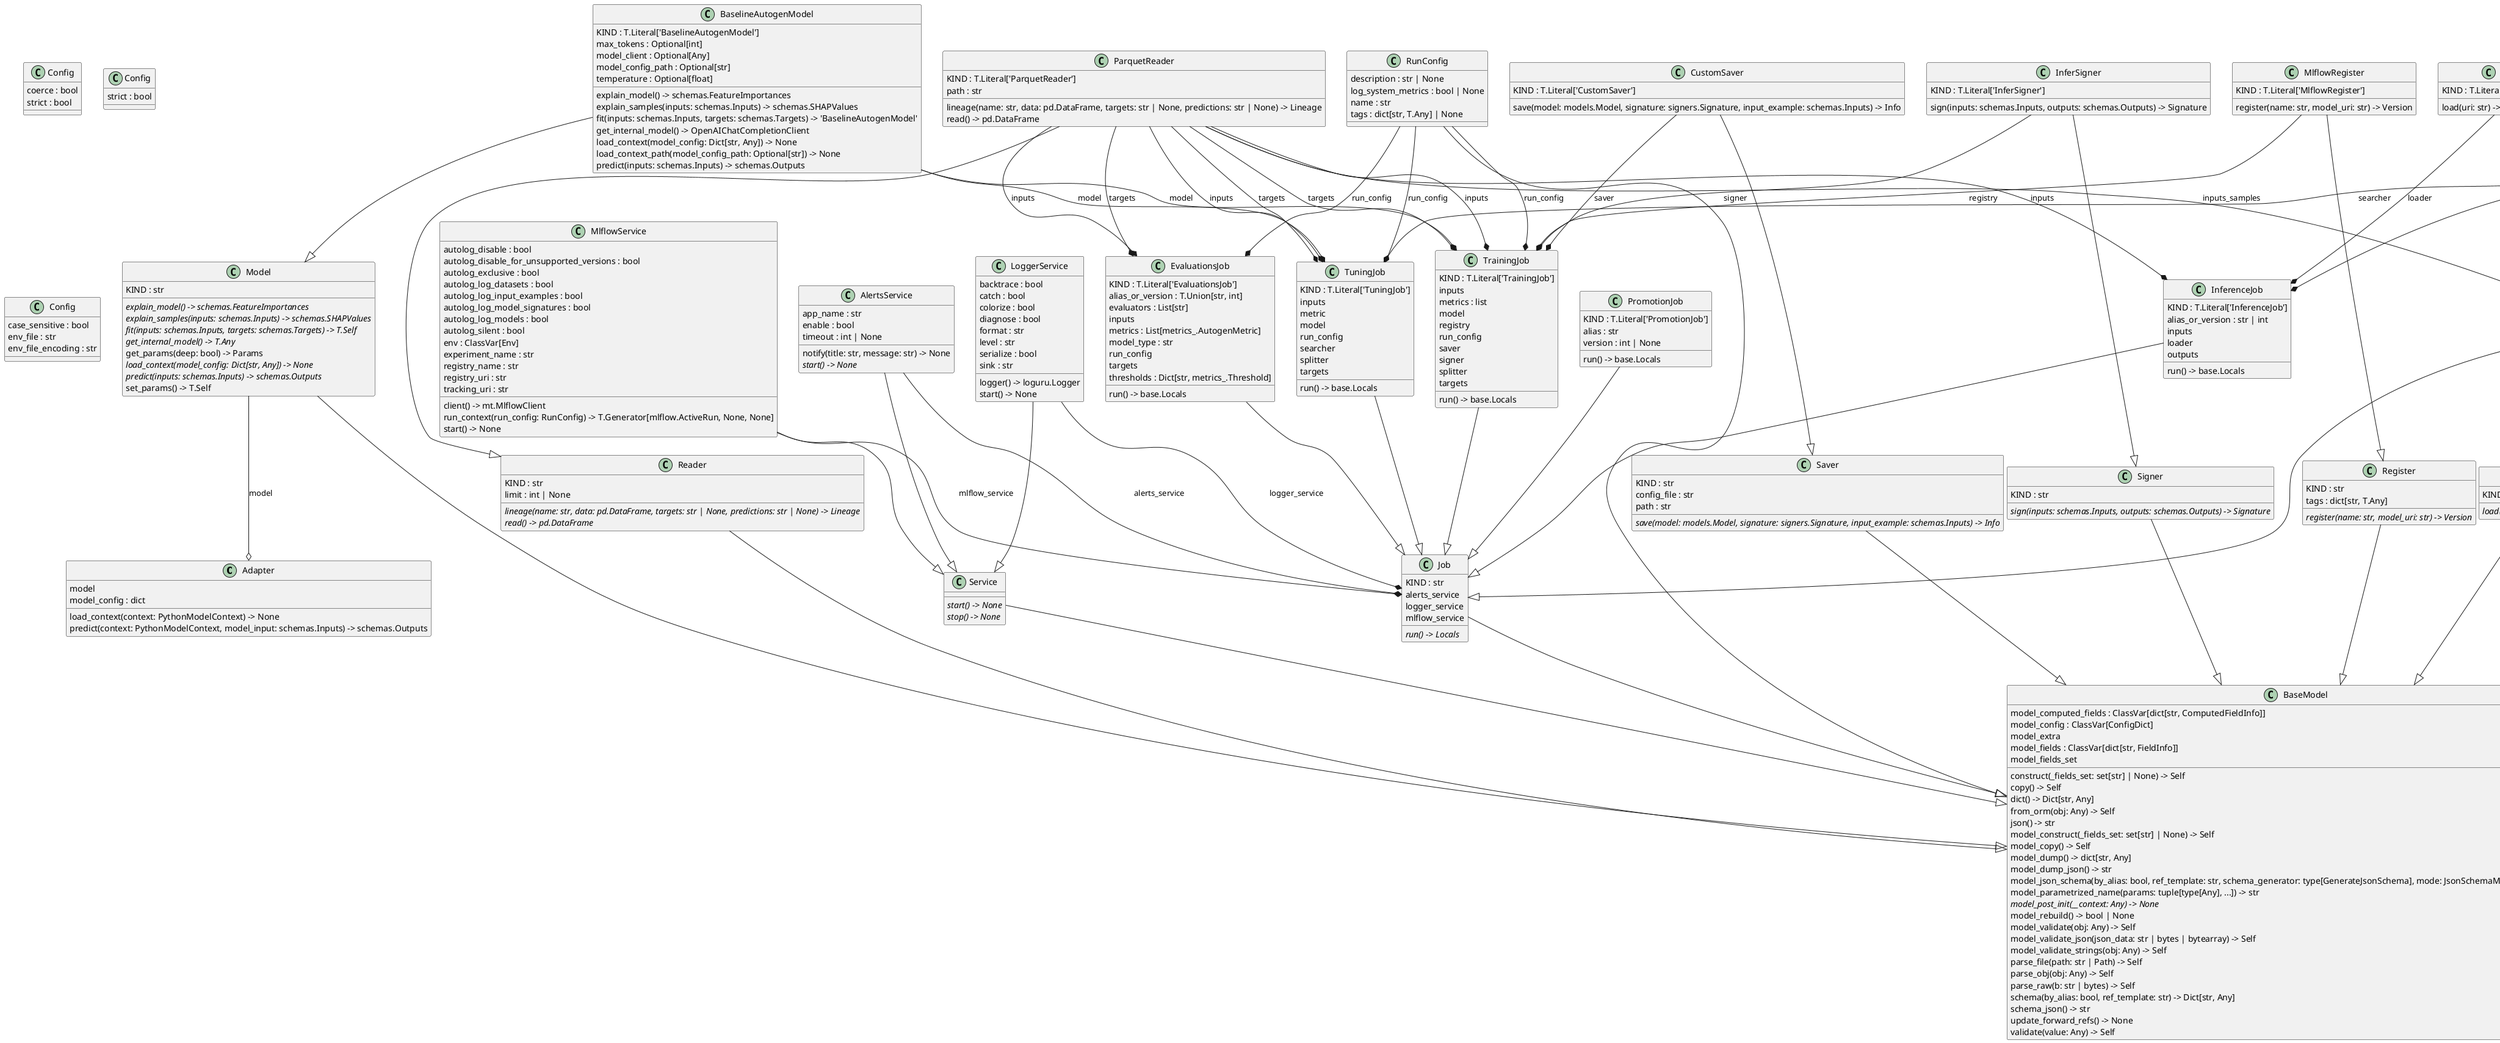 @startuml classes_autogen_team
set namespaceSeparator none
class "Adapter" as autogen_team.io.registries.CustomSaver.Adapter {
  model
  model_config : dict
  load_context(context: PythonModelContext) -> None
  predict(context: PythonModelContext, model_input: schemas.Inputs) -> schemas.Outputs
}
class "Adapter" as autogen_team.io.registries.Loader.Adapter {
  {abstract}load_context(model_config: Dict[str, Any]) -> None
  {abstract}predict(inputs: schemas.Inputs) -> schemas.Outputs
}
class "Adapter" as autogen_team.io.registries.CustomLoader.Adapter {
  model
  load_context(model_config: Dict[str, Any]) -> None
  predict(inputs: schemas.Inputs) -> schemas.Outputs
}
class "AlertsService" as autogen_team.io.services.AlertsService {
  app_name : str
  enable : bool
  timeout : int | None
  notify(title: str, message: str) -> None
  {abstract}start() -> None
}
class "AutogenConversationMetric" as autogen_team.core.metrics.AutogenConversationMetric {
  KIND : T.Literal['AutogenConversationMetric']
  check_error_messages : bool
  check_termination : bool
  score(targets: pd.DataFrame, outputs: pd.DataFrame) -> float
}
class "AutogenMetric" as autogen_team.core.metrics.AutogenMetric {
  KIND : T.Literal['AutogenMetric']
  metric_type : T.Literal['exact_match', 'similarity', 'length_ratio']
  similarity_threshold : Optional[float]
  score(targets: pd.DataFrame, outputs: pd.DataFrame) -> float
}
class "BaseModel" as pydantic.main.BaseModel {
  model_computed_fields : ClassVar[dict[str, ComputedFieldInfo]]
  model_config : ClassVar[ConfigDict]
  model_extra
  model_fields : ClassVar[dict[str, FieldInfo]]
  model_fields_set
  construct(_fields_set: set[str] | None) -> Self
  copy() -> Self
  dict() -> Dict[str, Any]
  from_orm(obj: Any) -> Self
  json() -> str
  model_construct(_fields_set: set[str] | None) -> Self
  model_copy() -> Self
  model_dump() -> dict[str, Any]
  model_dump_json() -> str
  model_json_schema(by_alias: bool, ref_template: str, schema_generator: type[GenerateJsonSchema], mode: JsonSchemaMode) -> dict[str, Any]
  model_parametrized_name(params: tuple[type[Any], ...]) -> str
  {abstract}model_post_init(__context: Any) -> None
  model_rebuild() -> bool | None
  model_validate(obj: Any) -> Self
  model_validate_json(json_data: str | bytes | bytearray) -> Self
  model_validate_strings(obj: Any) -> Self
  parse_file(path: str | Path) -> Self
  parse_obj(obj: Any) -> Self
  parse_raw(b: str | bytes) -> Self
  schema(by_alias: bool, ref_template: str) -> Dict[str, Any]
  schema_json() -> str
  update_forward_refs() -> None
  validate(value: Any) -> Self
}
class "BaselineAutogenModel" as autogen_team.core.models.BaselineAutogenModel {
  KIND : T.Literal['BaselineAutogenModel']
  max_tokens : Optional[int]
  model_client : Optional[Any]
  model_config_path : Optional[str]
  temperature : Optional[float]
  explain_model() -> schemas.FeatureImportances
  explain_samples(inputs: schemas.Inputs) -> schemas.SHAPValues
  fit(inputs: schemas.Inputs, targets: schemas.Targets) -> 'BaselineAutogenModel'
  get_internal_model() -> OpenAIChatCompletionClient
  load_context(model_config: Dict[str, Any]) -> None
  load_context_path(model_config_path: Optional[str]) -> None
  predict(inputs: schemas.Inputs) -> schemas.Outputs
}
class "Config" as autogen_team.core.schemas.Schema.Config {
  coerce : bool
  strict : bool
}
class "Config" as autogen_team.core.schemas.SHAPValuesSchema.Config {
  strict : bool
}
class "Config" as autogen_team.io.osvariables.Env.Config {
  case_sensitive : bool
  env_file : str
  env_file_encoding : str
}
class "CustomLoader" as autogen_team.io.registries.CustomLoader {
  KIND : T.Literal['CustomLoader']
  load(uri: str) -> 'CustomLoader.Adapter'
}
class "CustomSaver" as autogen_team.io.registries.CustomSaver {
  KIND : T.Literal['CustomSaver']
  save(model: models.Model, signature: signers.Signature, input_example: schemas.Inputs) -> Info
}
class "Env" as autogen_team.io.osvariables.Env {
  mlflow_experiment_name : str
  mlflow_registered_model_name : str
  mlflow_registry_uri : str
  mlflow_tracking_uri : str
}
class "EvaluationsJob" as autogen_team.jobs.evaluations.EvaluationsJob {
  KIND : T.Literal['EvaluationsJob']
  alias_or_version : T.Union[str, int]
  evaluators : List[str]
  inputs
  metrics : List[metrics_.AutogenMetric]
  model_type : str
  run_config
  targets
  thresholds : Dict[str, metrics_.Threshold]
  run() -> base.Locals
}
class "ExplanationsJob" as autogen_team.jobs.explanations.ExplanationsJob {
  KIND : T.Literal['ExplanationsJob']
  alias_or_version : str | int
  inputs_samples
  loader
  models_explanations
  samples_explanations
  run() -> base.Locals
}
class "FeatureImportancesSchema" as autogen_team.core.schemas.FeatureImportancesSchema {
  feature : papd.Series[padt.String]
  importance : papd.Series[padt.Float32]
}
class "GridCVSearcher" as autogen_team.utils.searchers.GridCVSearcher {
  KIND : T.Literal['GridCVSearcher']
  error_score : str | float
  n_jobs : int | None
  refit : bool
  return_train_score : bool
  verbose : int
  search(model: models.Model, metric: metrics.Metric, inputs: schemas.Inputs, targets: schemas.Targets, cv: CrossValidation) -> Results
}
class "InferSigner" as autogen_team.utils.signers.InferSigner {
  KIND : T.Literal['InferSigner']
  sign(inputs: schemas.Inputs, outputs: schemas.Outputs) -> Signature
}
class "InferenceJob" as autogen_team.jobs.inference.InferenceJob {
  KIND : T.Literal['InferenceJob']
  alias_or_version : str | int
  inputs
  loader
  outputs
  run() -> base.Locals
}
class "InputsSchema" as autogen_team.core.schemas.InputsSchema {
  input : papd.Series[padt.String]
}
class "Job" as autogen_team.jobs.base.Job {
  KIND : str
  alerts_service
  logger_service
  mlflow_service
  {abstract}run() -> Locals
}
class "Loader" as autogen_team.io.registries.Loader {
  KIND : str
  {abstract}load(uri: str) -> 'Loader.Adapter'
}
class "LoggerService" as autogen_team.io.services.LoggerService {
  backtrace : bool
  catch : bool
  colorize : bool
  diagnose : bool
  format : str
  level : str
  serialize : bool
  sink : str
  logger() -> loguru.Logger
  start() -> None
}
class "MainSettings" as autogen_team.settings.MainSettings {
  job
}
class "MetadataSchema" as autogen_team.core.schemas.MetadataSchema {
  model_version : papd.Series[padt.String]
  timestamp : papd.Series[padt.String]
}
class "Metric" as autogen_team.core.metrics.Metric {
  KIND : str
  greater_is_better : bool
  name : str
  {abstract}score(targets: pd.DataFrame, outputs: pd.DataFrame) -> float
  scorer(model: models.Model, inputs: schemas.Inputs, targets: pd.DataFrame) -> float
  to_mlflow() -> MlflowMetric
}
class "MlflowRegister" as autogen_team.io.registries.MlflowRegister {
  KIND : T.Literal['MlflowRegister']
  register(name: str, model_uri: str) -> Version
}
class "MlflowService" as autogen_team.io.services.MlflowService {
  autolog_disable : bool
  autolog_disable_for_unsupported_versions : bool
  autolog_exclusive : bool
  autolog_log_datasets : bool
  autolog_log_input_examples : bool
  autolog_log_model_signatures : bool
  autolog_log_models : bool
  autolog_silent : bool
  env : ClassVar[Env]
  experiment_name : str
  registry_name : str
  registry_uri : str
  tracking_uri : str
  client() -> mt.MlflowClient
  run_context(run_config: RunConfig) -> T.Generator[mlflow.ActiveRun, None, None]
  start() -> None
}
class "Model" as autogen_team.core.models.Model {
  KIND : str
  {abstract}explain_model() -> schemas.FeatureImportances
  {abstract}explain_samples(inputs: schemas.Inputs) -> schemas.SHAPValues
  {abstract}fit(inputs: schemas.Inputs, targets: schemas.Targets) -> T.Self
  {abstract}get_internal_model() -> T.Any
  get_params(deep: bool) -> Params
  {abstract}load_context(model_config: Dict[str, Any]) -> None
  {abstract}predict(inputs: schemas.Inputs) -> schemas.Outputs
  set_params() -> T.Self
}
class "OutputsSchema" as autogen_team.core.schemas.OutputsSchema {
  metadata : papd.Series[padt.Object]
  response : papd.Series[padt.String]
}
class "ParquetReader" as autogen_team.io.datasets.ParquetReader {
  KIND : T.Literal['ParquetReader']
  path : str
  lineage(name: str, data: pd.DataFrame, targets: str | None, predictions: str | None) -> Lineage
  read() -> pd.DataFrame
}
class "ParquetWriter" as autogen_team.io.datasets.ParquetWriter {
  KIND : T.Literal['ParquetWriter']
  path : str
  write(data: pd.DataFrame) -> None
}
class "PromotionJob" as autogen_team.jobs.promotion.PromotionJob {
  KIND : T.Literal['PromotionJob']
  alias : str
  version : int | None
  run() -> base.Locals
}
class "Reader" as autogen_team.io.datasets.Reader {
  KIND : str
  limit : int | None
  {abstract}lineage(name: str, data: pd.DataFrame, targets: str | None, predictions: str | None) -> Lineage
  {abstract}read() -> pd.DataFrame
}
class "Register" as autogen_team.io.registries.Register {
  KIND : str
  tags : dict[str, T.Any]
  {abstract}register(name: str, model_uri: str) -> Version
}
class "RunConfig" as autogen_team.io.services.MlflowService.RunConfig {
  description : str | None
  log_system_metrics : bool | None
  name : str
  tags : dict[str, T.Any] | None
}
class "SHAPValuesSchema" as autogen_team.core.schemas.SHAPValuesSchema {
  explanation : papd.Series[padt.String]
  sample : papd.Series[padt.String]
  shap_value : papd.Series[padt.Float32]
}
class "Saver" as autogen_team.io.registries.Saver {
  KIND : str
  config_file : str
  path : str
  {abstract}save(model: models.Model, signature: signers.Signature, input_example: schemas.Inputs) -> Info
}
class "Schema" as autogen_team.core.schemas.Schema {
  check(data: pd.DataFrame) -> papd.DataFrame[TSchema]
}
class "Searcher" as autogen_team.utils.searchers.Searcher {
  KIND : str
  param_grid : dict
  {abstract}search(model: models.Model, metric: metrics.Metric, inputs: schemas.Inputs, targets: schemas.Targets, cv: CrossValidation) -> Results
}
class "Service" as autogen_team.io.services.Service {
  {abstract}start() -> None
  {abstract}stop() -> None
}
class "Settings" as autogen_team.settings.Settings {
}
class "Signer" as autogen_team.utils.signers.Signer {
  KIND : str
  {abstract}sign(inputs: schemas.Inputs, outputs: schemas.Outputs) -> Signature
}
class "Singleton" as autogen_team.io.osvariables.Singleton {
}
class "Splitter" as autogen_team.utils.splitters.Splitter {
  KIND : str
  {abstract}get_n_splits(inputs: schemas.Inputs, targets: schemas.Targets, groups: Index | None) -> int
  {abstract}split(inputs: schemas.Inputs, targets: schemas.Targets, groups: Index | None) -> TrainTestSplits
}
class "TargetsSchema" as autogen_team.core.schemas.TargetsSchema {
  input_target : papd.Series[padt.String]
  response : papd.Series[padt.String]
}
class "Threshold" as autogen_team.core.metrics.Threshold {
  greater_is_better : bool
  threshold : int | float
  to_mlflow() -> MlflowThreshold
}
class "TimeSeriesSplitter" as autogen_team.utils.splitters.TimeSeriesSplitter {
  KIND : T.Literal['TimeSeriesSplitter']
  gap : int
  n_splits : int
  test_size : int | float
  get_n_splits(inputs: schemas.Inputs, targets: schemas.Targets, groups: Index | None) -> int
  split(inputs: schemas.Inputs, targets: schemas.Targets, groups: Index | None) -> TrainTestSplits
}
class "TrainTestSplitter" as autogen_team.utils.splitters.TrainTestSplitter {
  KIND : T.Literal['TrainTestSplitter']
  random_state : int
  shuffle : bool
  test_size : int | float
  get_n_splits(inputs: schemas.Inputs, targets: schemas.Targets, groups: Index | None) -> int
  split(inputs: schemas.Inputs, targets: schemas.Targets, groups: Index | None) -> TrainTestSplits
}
class "TrainingJob" as autogen_team.jobs.training.TrainingJob {
  KIND : T.Literal['TrainingJob']
  inputs
  metrics : list
  model
  registry
  run_config
  saver
  signer
  splitter
  targets
  run() -> base.Locals
}
class "TuningJob" as autogen_team.jobs.tuning.TuningJob {
  KIND : T.Literal['TuningJob']
  inputs
  metric
  model
  run_config
  searcher
  splitter
  targets
  run() -> base.Locals
}
class "Writer" as autogen_team.io.datasets.Writer {
  KIND : str
  {abstract}write(data: pd.DataFrame) -> None
}
autogen_team.core.metrics.AutogenConversationMetric --|> autogen_team.core.metrics.Metric
autogen_team.core.metrics.AutogenMetric --|> autogen_team.core.metrics.Metric
autogen_team.core.metrics.Metric --|> pydantic.main.BaseModel
autogen_team.core.metrics.Threshold --|> pydantic.main.BaseModel
autogen_team.core.models.BaselineAutogenModel --|> autogen_team.core.models.Model
autogen_team.core.models.Model --|> pydantic.main.BaseModel
autogen_team.core.schemas.FeatureImportancesSchema --|> autogen_team.core.schemas.Schema
autogen_team.core.schemas.InputsSchema --|> autogen_team.core.schemas.Schema
autogen_team.core.schemas.MetadataSchema --|> autogen_team.core.schemas.Schema
autogen_team.core.schemas.OutputsSchema --|> autogen_team.core.schemas.Schema
autogen_team.core.schemas.SHAPValuesSchema --|> autogen_team.core.schemas.Schema
autogen_team.core.schemas.TargetsSchema --|> autogen_team.core.schemas.Schema
autogen_team.io.datasets.ParquetReader --|> autogen_team.io.datasets.Reader
autogen_team.io.datasets.ParquetWriter --|> autogen_team.io.datasets.Writer
autogen_team.io.datasets.Reader --|> pydantic.main.BaseModel
autogen_team.io.datasets.Writer --|> pydantic.main.BaseModel
autogen_team.io.osvariables.Env --|> autogen_team.io.osvariables.Singleton
autogen_team.io.registries.CustomLoader --|> autogen_team.io.registries.Loader
autogen_team.io.registries.CustomLoader.Adapter --|> autogen_team.io.registries.Loader.Adapter
autogen_team.io.registries.CustomSaver --|> autogen_team.io.registries.Saver
autogen_team.io.registries.Loader --|> pydantic.main.BaseModel
autogen_team.io.registries.MlflowRegister --|> autogen_team.io.registries.Register
autogen_team.io.registries.Register --|> pydantic.main.BaseModel
autogen_team.io.registries.Saver --|> pydantic.main.BaseModel
autogen_team.io.services.AlertsService --|> autogen_team.io.services.Service
autogen_team.io.services.LoggerService --|> autogen_team.io.services.Service
autogen_team.io.services.MlflowService --|> autogen_team.io.services.Service
autogen_team.io.services.MlflowService.RunConfig --|> pydantic.main.BaseModel
autogen_team.io.services.Service --|> pydantic.main.BaseModel
autogen_team.jobs.base.Job --|> pydantic.main.BaseModel
autogen_team.jobs.evaluations.EvaluationsJob --|> autogen_team.jobs.base.Job
autogen_team.jobs.explanations.ExplanationsJob --|> autogen_team.jobs.base.Job
autogen_team.jobs.inference.InferenceJob --|> autogen_team.jobs.base.Job
autogen_team.jobs.promotion.PromotionJob --|> autogen_team.jobs.base.Job
autogen_team.jobs.training.TrainingJob --|> autogen_team.jobs.base.Job
autogen_team.jobs.tuning.TuningJob --|> autogen_team.jobs.base.Job
autogen_team.settings.MainSettings --|> autogen_team.settings.Settings
autogen_team.utils.searchers.GridCVSearcher --|> autogen_team.utils.searchers.Searcher
autogen_team.utils.searchers.Searcher --|> pydantic.main.BaseModel
autogen_team.utils.signers.InferSigner --|> autogen_team.utils.signers.Signer
autogen_team.utils.signers.Signer --|> pydantic.main.BaseModel
autogen_team.utils.splitters.Splitter --|> pydantic.main.BaseModel
autogen_team.utils.splitters.TimeSeriesSplitter --|> autogen_team.utils.splitters.Splitter
autogen_team.utils.splitters.TrainTestSplitter --|> autogen_team.utils.splitters.Splitter
autogen_team.core.models.BaselineAutogenModel --* autogen_team.jobs.training.TrainingJob : model
autogen_team.core.models.BaselineAutogenModel --* autogen_team.jobs.tuning.TuningJob : model
autogen_team.io.datasets.ParquetReader --* autogen_team.jobs.evaluations.EvaluationsJob : inputs
autogen_team.io.datasets.ParquetReader --* autogen_team.jobs.evaluations.EvaluationsJob : targets
autogen_team.io.datasets.ParquetReader --* autogen_team.jobs.explanations.ExplanationsJob : inputs_samples
autogen_team.io.datasets.ParquetReader --* autogen_team.jobs.inference.InferenceJob : inputs
autogen_team.io.datasets.ParquetReader --* autogen_team.jobs.training.TrainingJob : inputs
autogen_team.io.datasets.ParquetReader --* autogen_team.jobs.training.TrainingJob : targets
autogen_team.io.datasets.ParquetReader --* autogen_team.jobs.tuning.TuningJob : inputs
autogen_team.io.datasets.ParquetReader --* autogen_team.jobs.tuning.TuningJob : targets
autogen_team.io.datasets.ParquetWriter --* autogen_team.jobs.explanations.ExplanationsJob : models_explanations
autogen_team.io.datasets.ParquetWriter --* autogen_team.jobs.explanations.ExplanationsJob : samples_explanations
autogen_team.io.datasets.ParquetWriter --* autogen_team.jobs.inference.InferenceJob : outputs
autogen_team.io.registries.CustomLoader --* autogen_team.jobs.explanations.ExplanationsJob : loader
autogen_team.io.registries.CustomLoader --* autogen_team.jobs.inference.InferenceJob : loader
autogen_team.io.registries.CustomSaver --* autogen_team.jobs.training.TrainingJob : saver
autogen_team.io.registries.MlflowRegister --* autogen_team.jobs.training.TrainingJob : registry
autogen_team.io.services.AlertsService --* autogen_team.jobs.base.Job : alerts_service
autogen_team.io.services.LoggerService --* autogen_team.jobs.base.Job : logger_service
autogen_team.io.services.MlflowService --* autogen_team.jobs.base.Job : mlflow_service
autogen_team.io.services.MlflowService.RunConfig --* autogen_team.jobs.evaluations.EvaluationsJob : run_config
autogen_team.io.services.MlflowService.RunConfig --* autogen_team.jobs.training.TrainingJob : run_config
autogen_team.io.services.MlflowService.RunConfig --* autogen_team.jobs.tuning.TuningJob : run_config
autogen_team.utils.searchers.GridCVSearcher --* autogen_team.jobs.tuning.TuningJob : searcher
autogen_team.utils.signers.InferSigner --* autogen_team.jobs.training.TrainingJob : signer
autogen_team.core.models.Model --o autogen_team.io.registries.CustomSaver.Adapter : model
@enduml
